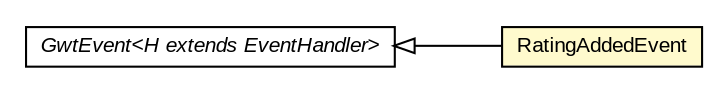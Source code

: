 #!/usr/local/bin/dot
#
# Class diagram 
# Generated by UMLGraph version R5_6-24-gf6e263 (http://www.umlgraph.org/)
#

digraph G {
	edge [fontname="arial",fontsize=10,labelfontname="arial",labelfontsize=10];
	node [fontname="arial",fontsize=10,shape=plaintext];
	nodesep=0.25;
	ranksep=0.5;
	rankdir=LR;
	// com.gwtplatform.carstore.client.application.rating.event.RatingAddedEvent
	c415280 [label=<<table title="com.gwtplatform.carstore.client.application.rating.event.RatingAddedEvent" border="0" cellborder="1" cellspacing="0" cellpadding="2" port="p" bgcolor="lemonChiffon" href="./RatingAddedEvent.html">
		<tr><td><table border="0" cellspacing="0" cellpadding="1">
<tr><td align="center" balign="center"> RatingAddedEvent </td></tr>
		</table></td></tr>
		</table>>, URL="./RatingAddedEvent.html", fontname="arial", fontcolor="black", fontsize=10.0];
	//com.gwtplatform.carstore.client.application.rating.event.RatingAddedEvent extends com.google.gwt.event.shared.GwtEvent<com.gwtplatform.carstore.client.application.rating.event.RatingAddedEvent.RatingAddedHandler>
	c415435:p -> c415280:p [dir=back,arrowtail=empty];
	// com.google.gwt.event.shared.GwtEvent<H extends com.google.gwt.event.shared.EventHandler>
	c415435 [label=<<table title="com.google.gwt.event.shared.GwtEvent" border="0" cellborder="1" cellspacing="0" cellpadding="2" port="p" href="http://google-web-toolkit.googlecode.com/svn/javadoc/latest/com/google/gwt/event/shared/GwtEvent.html">
		<tr><td><table border="0" cellspacing="0" cellpadding="1">
<tr><td align="center" balign="center"><font face="arial italic"> GwtEvent&lt;H extends EventHandler&gt; </font></td></tr>
		</table></td></tr>
		</table>>, URL="http://google-web-toolkit.googlecode.com/svn/javadoc/latest/com/google/gwt/event/shared/GwtEvent.html", fontname="arial", fontcolor="black", fontsize=10.0];
}

